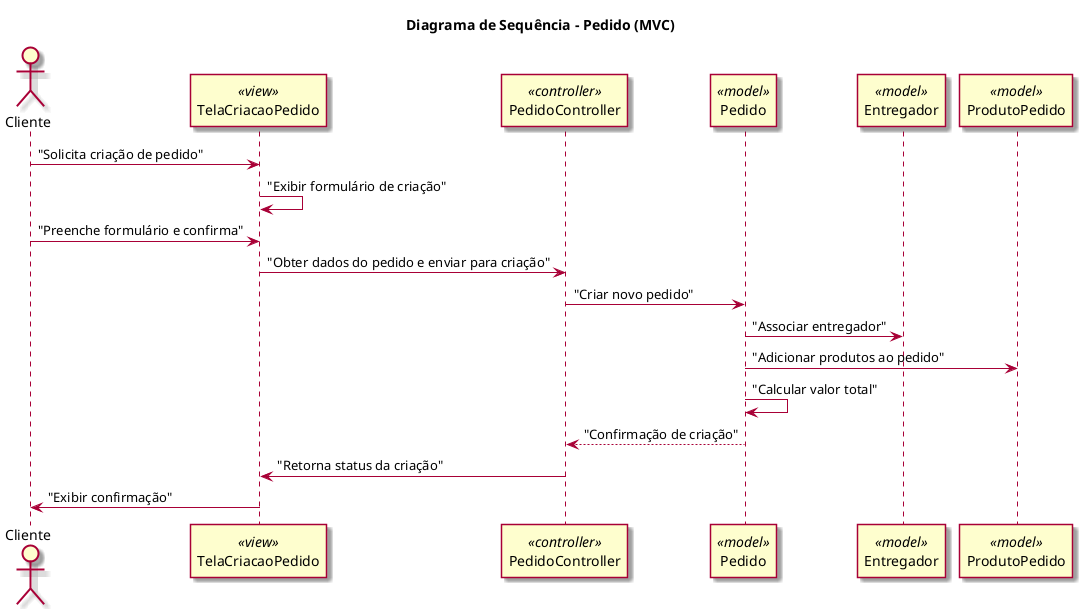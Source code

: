 @startuml
skin rose
title Diagrama de Sequência - Pedido (MVC)

actor Cliente

participant TelaCriacaoPedido <<view>>
participant PedidoController <<controller>>
participant Pedido <<model>>
participant Entregador <<model>>
participant ProdutoPedido <<model>>

Cliente -> TelaCriacaoPedido: "Solicita criação de pedido"
TelaCriacaoPedido -> TelaCriacaoPedido: "Exibir formulário de criação"
Cliente -> TelaCriacaoPedido: "Preenche formulário e confirma"
TelaCriacaoPedido -> PedidoController: "Obter dados do pedido e enviar para criação"

PedidoController -> Pedido: "Criar novo pedido"
Pedido -> Entregador: "Associar entregador"
Pedido -> ProdutoPedido: "Adicionar produtos ao pedido"
Pedido -> Pedido: "Calcular valor total"

PedidoController <-- Pedido: "Confirmação de criação"
PedidoController -> TelaCriacaoPedido: "Retorna status da criação"
TelaCriacaoPedido -> Cliente: "Exibir confirmação"

@enduml
